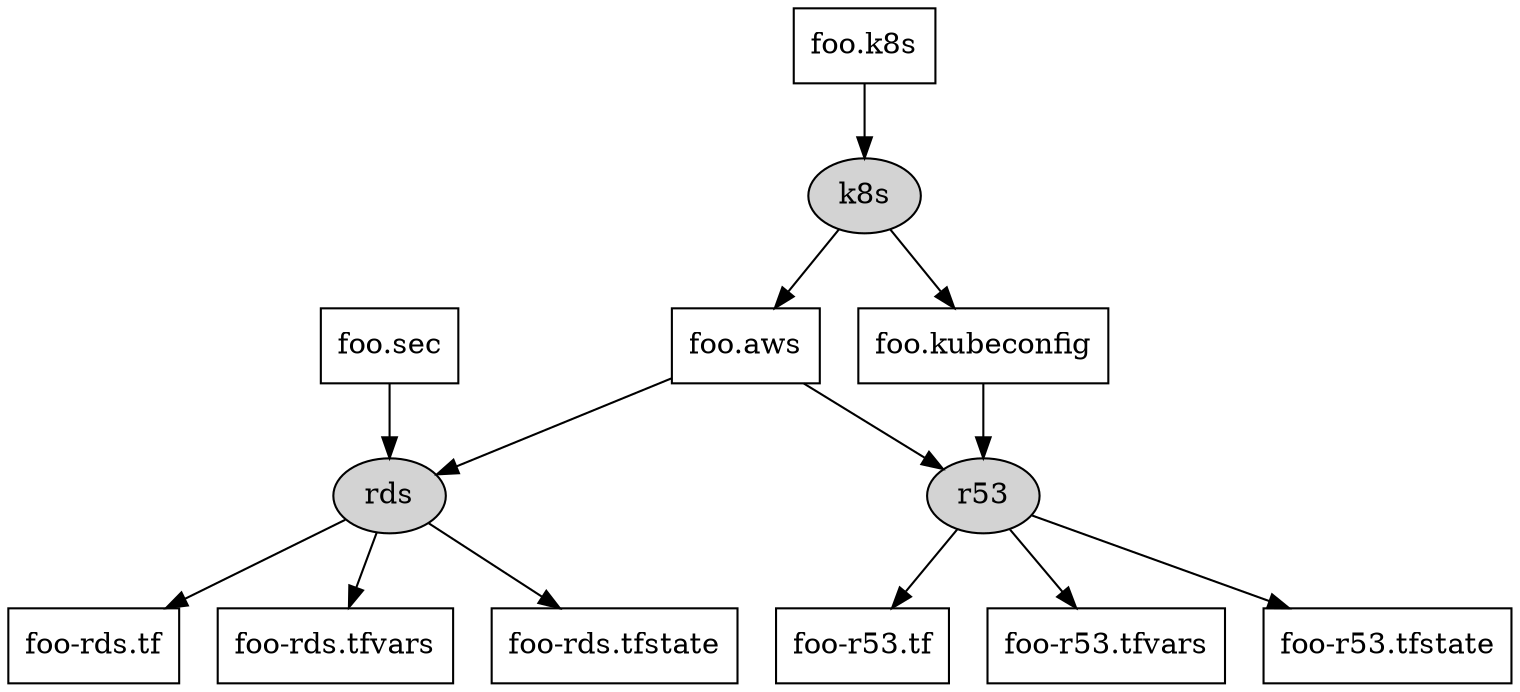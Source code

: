 digraph G {
	"foo.k8s" [shape=box];
	"foo.aws" [shape=box];
	"foo.sec" [shape=box];
	"foo.kubeconfig" [shape=box];
	"foo-rds.tf" [shape=box];
	"foo-rds.tfvars" [shape=box];
	"foo-rds.tfstate" [shape=box];
	"foo-r53.tf" [shape=box];
	"foo-r53.tfvars" [shape=box];
	"foo-r53.tfstate" [shape=box];

	k8s [style=filled];
	rds [style=filled];
	r53 [style=filled];

	"foo.k8s" -> k8s -> {"foo.aws", "foo.kubeconfig"};
	{"foo.sec", "foo.aws"} -> rds -> {"foo-rds.tf", "foo-rds.tfvars", "foo-rds.tfstate"};
	{"foo.aws", "foo.kubeconfig"} -> r53 -> {"foo-r53.tf", "foo-r53.tfvars", "foo-r53.tfstate"};
}
